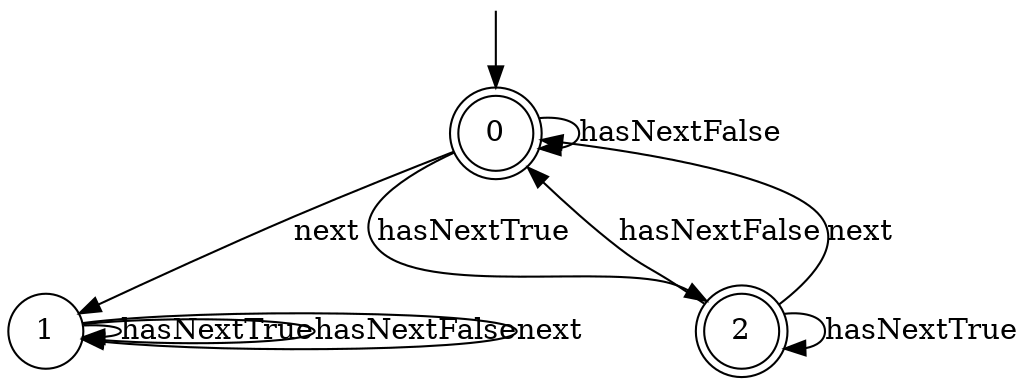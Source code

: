 digraph g {

	s0 [shape="doublecircle" label="0"];
	s1 [shape="circle" label="1"];
	s2 [shape="doublecircle" label="2"];
	s0 -> s2 [label="hasNextTrue"];
	s0 -> s0 [label="hasNextFalse"];
	s0 -> s1 [label="next"];
	s1 -> s1 [label="hasNextTrue"];
	s1 -> s1 [label="hasNextFalse"];
	s1 -> s1 [label="next"];
	s2 -> s2 [label="hasNextTrue"];
	s2 -> s0 [label="hasNextFalse"];
	s2 -> s0 [label="next"];

__start0 [label="" shape="none" width="0" height="0"];
__start0 -> s0;

}
